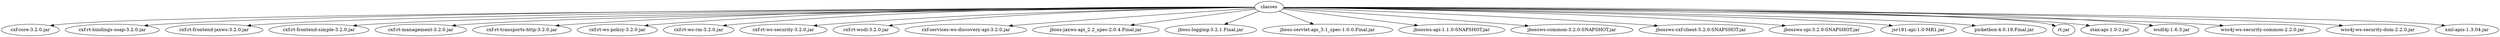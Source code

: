 digraph "summary" {
  "classes"                                          -> "cxf-core-3.2.0.jar";
  "classes"                                          -> "cxf-rt-bindings-soap-3.2.0.jar";
  "classes"                                          -> "cxf-rt-frontend-jaxws-3.2.0.jar";
  "classes"                                          -> "cxf-rt-frontend-simple-3.2.0.jar";
  "classes"                                          -> "cxf-rt-management-3.2.0.jar";
  "classes"                                          -> "cxf-rt-transports-http-3.2.0.jar";
  "classes"                                          -> "cxf-rt-ws-policy-3.2.0.jar";
  "classes"                                          -> "cxf-rt-ws-rm-3.2.0.jar";
  "classes"                                          -> "cxf-rt-ws-security-3.2.0.jar";
  "classes"                                          -> "cxf-rt-wsdl-3.2.0.jar";
  "classes"                                          -> "cxf-services-ws-discovery-api-3.2.0.jar";
  "classes"                                          -> "jboss-jaxws-api_2.2_spec-2.0.4.Final.jar";
  "classes"                                          -> "jboss-logging-3.2.1.Final.jar";
  "classes"                                          -> "jboss-servlet-api_3.1_spec-1.0.0.Final.jar";
  "classes"                                          -> "jbossws-api-1.1.0-SNAPSHOT.jar";
  "classes"                                          -> "jbossws-common-3.2.0-SNAPSHOT.jar";
  "classes"                                          -> "jbossws-cxf-client-5.2.0-SNAPSHOT.jar";
  "classes"                                          -> "jbossws-spi-3.2.0-SNAPSHOT.jar";
  "classes"                                          -> "jsr181-api-1.0-MR1.jar";
  "classes"                                          -> "picketbox-4.0.19.Final.jar";
  "classes"                                          -> "rt.jar";
  "classes"                                          -> "stax-api-1.0-2.jar";
  "classes"                                          -> "wsdl4j-1.6.3.jar";
  "classes"                                          -> "wss4j-ws-security-common-2.2.0.jar";
  "classes"                                          -> "wss4j-ws-security-dom-2.2.0.jar";
  "classes"                                          -> "xml-apis-1.3.04.jar";
}
